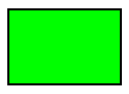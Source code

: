 digraph G {
    rankdir=LR;
    node[shape=record];
    compound=true;
    single [label="",style=filled,fillcolor=green]
}
